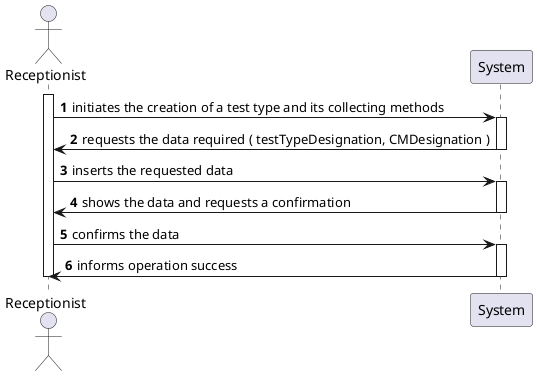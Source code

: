 @startuml
autonumber

actor "Receptionist" as RCP
participant "System" as SYS

activate RCP


RCP -> SYS : initiates the creation of a test type and its collecting methods
activate SYS

SYS -> RCP : requests the data required ( testTypeDesignation, CMDesignation )
deactivate SYS

RCP -> SYS : inserts the requested data
activate SYS

SYS -> RCP : shows the data and requests a confirmation
deactivate SYS

RCP -> SYS : confirms the data
activate SYS
SYS -> RCP : informs operation success

deactivate SYS
deactivate RCP

@enduml
